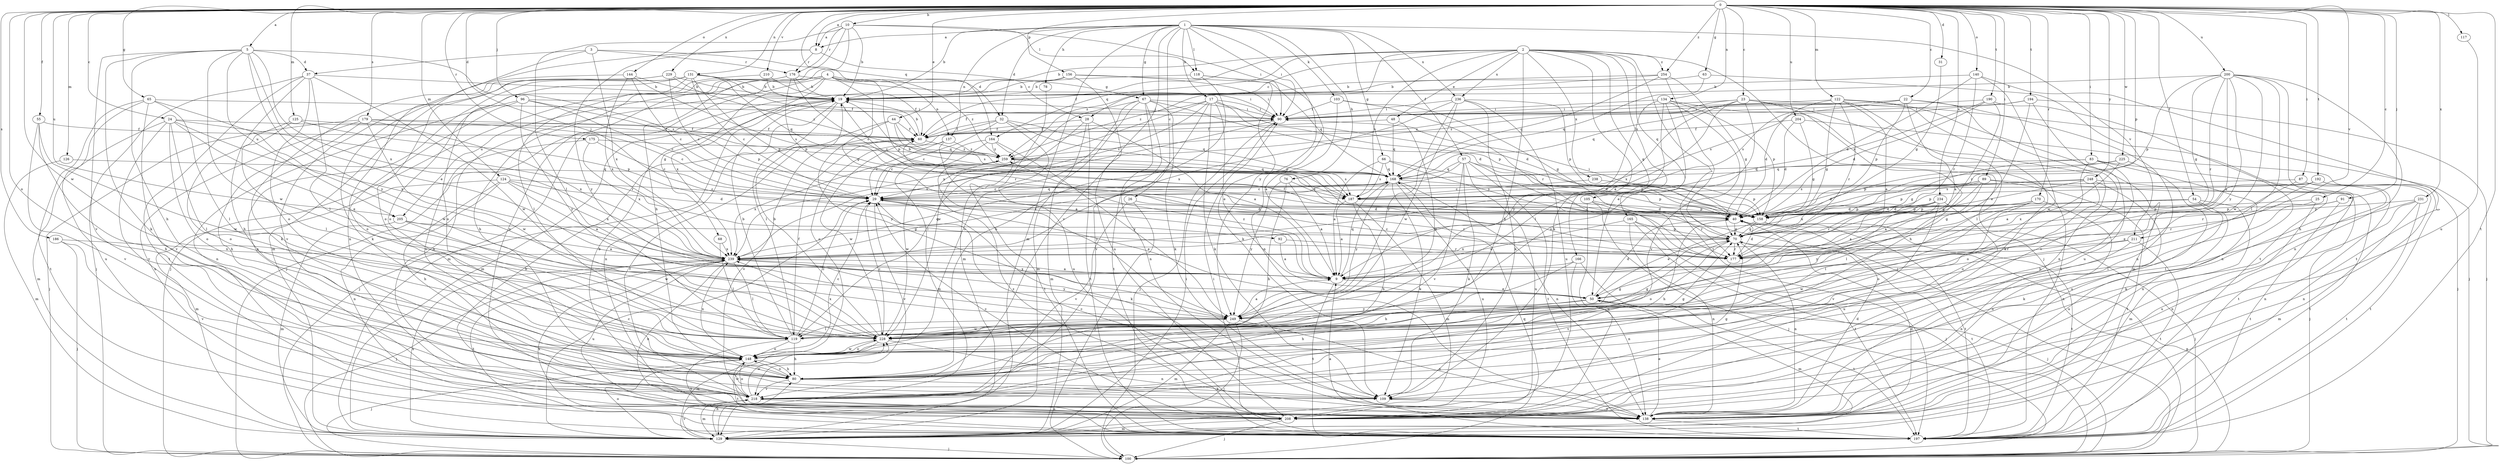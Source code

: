 strict digraph  {
0;
1;
2;
3;
4;
5;
8;
9;
10;
17;
19;
22;
23;
24;
25;
26;
28;
29;
31;
32;
37;
40;
44;
48;
50;
54;
55;
57;
60;
63;
65;
66;
67;
68;
70;
76;
78;
80;
83;
87;
89;
90;
91;
92;
96;
100;
103;
105;
109;
117;
118;
119;
122;
124;
125;
126;
129;
131;
134;
137;
138;
140;
144;
148;
156;
158;
164;
165;
166;
168;
170;
175;
176;
177;
179;
186;
187;
190;
192;
194;
197;
200;
204;
205;
208;
210;
211;
218;
225;
228;
229;
231;
234;
236;
238;
239;
248;
249;
254;
259;
0 -> 5  [label=a];
0 -> 8  [label=a];
0 -> 10  [label=b];
0 -> 22  [label=c];
0 -> 23  [label=c];
0 -> 24  [label=c];
0 -> 25  [label=c];
0 -> 31  [label=d];
0 -> 44  [label=e];
0 -> 54  [label=f];
0 -> 55  [label=f];
0 -> 63  [label=g];
0 -> 65  [label=g];
0 -> 83  [label=i];
0 -> 87  [label=i];
0 -> 89  [label=i];
0 -> 91  [label=j];
0 -> 92  [label=j];
0 -> 96  [label=j];
0 -> 117  [label=l];
0 -> 122  [label=m];
0 -> 124  [label=m];
0 -> 125  [label=m];
0 -> 126  [label=m];
0 -> 131  [label=n];
0 -> 134  [label=n];
0 -> 140  [label=o];
0 -> 144  [label=o];
0 -> 148  [label=o];
0 -> 156  [label=p];
0 -> 158  [label=p];
0 -> 164  [label=q];
0 -> 170  [label=r];
0 -> 175  [label=r];
0 -> 179  [label=s];
0 -> 186  [label=s];
0 -> 190  [label=t];
0 -> 192  [label=t];
0 -> 194  [label=t];
0 -> 197  [label=t];
0 -> 200  [label=u];
0 -> 204  [label=u];
0 -> 205  [label=u];
0 -> 210  [label=v];
0 -> 211  [label=v];
0 -> 225  [label=w];
0 -> 228  [label=w];
0 -> 229  [label=x];
0 -> 231  [label=x];
0 -> 234  [label=x];
0 -> 248  [label=y];
0 -> 254  [label=z];
1 -> 8  [label=a];
1 -> 17  [label=b];
1 -> 19  [label=b];
1 -> 26  [label=c];
1 -> 32  [label=d];
1 -> 57  [label=f];
1 -> 66  [label=g];
1 -> 67  [label=g];
1 -> 76  [label=h];
1 -> 78  [label=h];
1 -> 90  [label=i];
1 -> 103  [label=k];
1 -> 118  [label=l];
1 -> 129  [label=m];
1 -> 137  [label=n];
1 -> 211  [label=v];
1 -> 218  [label=v];
1 -> 236  [label=x];
1 -> 249  [label=y];
2 -> 19  [label=b];
2 -> 28  [label=c];
2 -> 48  [label=e];
2 -> 60  [label=f];
2 -> 80  [label=h];
2 -> 100  [label=j];
2 -> 105  [label=k];
2 -> 109  [label=k];
2 -> 164  [label=q];
2 -> 165  [label=q];
2 -> 166  [label=q];
2 -> 187  [label=s];
2 -> 197  [label=t];
2 -> 236  [label=x];
2 -> 238  [label=x];
2 -> 254  [label=z];
2 -> 259  [label=z];
3 -> 32  [label=d];
3 -> 37  [label=d];
3 -> 129  [label=m];
3 -> 176  [label=r];
3 -> 239  [label=x];
4 -> 67  [label=g];
4 -> 68  [label=g];
4 -> 70  [label=g];
4 -> 100  [label=j];
4 -> 137  [label=n];
4 -> 138  [label=n];
4 -> 158  [label=p];
4 -> 205  [label=u];
4 -> 239  [label=x];
4 -> 259  [label=z];
5 -> 37  [label=d];
5 -> 50  [label=e];
5 -> 80  [label=h];
5 -> 109  [label=k];
5 -> 187  [label=s];
5 -> 205  [label=u];
5 -> 218  [label=v];
5 -> 228  [label=w];
5 -> 239  [label=x];
5 -> 249  [label=y];
8 -> 28  [label=c];
8 -> 138  [label=n];
8 -> 176  [label=r];
8 -> 249  [label=y];
9 -> 50  [label=e];
9 -> 168  [label=q];
9 -> 197  [label=t];
9 -> 239  [label=x];
9 -> 259  [label=z];
10 -> 8  [label=a];
10 -> 19  [label=b];
10 -> 80  [label=h];
10 -> 90  [label=i];
10 -> 118  [label=l];
10 -> 119  [label=l];
10 -> 138  [label=n];
10 -> 176  [label=r];
17 -> 29  [label=c];
17 -> 40  [label=d];
17 -> 50  [label=e];
17 -> 60  [label=f];
17 -> 90  [label=i];
17 -> 109  [label=k];
17 -> 158  [label=p];
17 -> 218  [label=v];
17 -> 239  [label=x];
19 -> 90  [label=i];
19 -> 119  [label=l];
19 -> 129  [label=m];
19 -> 138  [label=n];
19 -> 177  [label=r];
22 -> 9  [label=a];
22 -> 90  [label=i];
22 -> 158  [label=p];
22 -> 168  [label=q];
22 -> 187  [label=s];
22 -> 208  [label=u];
22 -> 218  [label=v];
22 -> 259  [label=z];
23 -> 9  [label=a];
23 -> 80  [label=h];
23 -> 90  [label=i];
23 -> 100  [label=j];
23 -> 138  [label=n];
23 -> 148  [label=o];
23 -> 239  [label=x];
23 -> 259  [label=z];
24 -> 50  [label=e];
24 -> 60  [label=f];
24 -> 119  [label=l];
24 -> 129  [label=m];
24 -> 148  [label=o];
24 -> 177  [label=r];
24 -> 218  [label=v];
24 -> 239  [label=x];
25 -> 119  [label=l];
25 -> 138  [label=n];
25 -> 158  [label=p];
26 -> 40  [label=d];
26 -> 100  [label=j];
26 -> 218  [label=v];
28 -> 9  [label=a];
28 -> 60  [label=f];
28 -> 119  [label=l];
28 -> 129  [label=m];
28 -> 197  [label=t];
29 -> 40  [label=d];
29 -> 50  [label=e];
29 -> 109  [label=k];
29 -> 168  [label=q];
29 -> 177  [label=r];
29 -> 218  [label=v];
31 -> 70  [label=g];
32 -> 29  [label=c];
32 -> 60  [label=f];
32 -> 148  [label=o];
32 -> 158  [label=p];
32 -> 168  [label=q];
32 -> 208  [label=u];
37 -> 19  [label=b];
37 -> 80  [label=h];
37 -> 100  [label=j];
37 -> 119  [label=l];
37 -> 148  [label=o];
37 -> 197  [label=t];
37 -> 228  [label=w];
40 -> 70  [label=g];
40 -> 80  [label=h];
40 -> 90  [label=i];
40 -> 197  [label=t];
44 -> 60  [label=f];
44 -> 100  [label=j];
44 -> 168  [label=q];
44 -> 187  [label=s];
44 -> 249  [label=y];
48 -> 60  [label=f];
48 -> 168  [label=q];
48 -> 228  [label=w];
50 -> 40  [label=d];
50 -> 80  [label=h];
50 -> 129  [label=m];
50 -> 197  [label=t];
50 -> 249  [label=y];
54 -> 40  [label=d];
54 -> 70  [label=g];
54 -> 109  [label=k];
54 -> 129  [label=m];
54 -> 158  [label=p];
54 -> 208  [label=u];
55 -> 60  [label=f];
55 -> 80  [label=h];
55 -> 218  [label=v];
55 -> 228  [label=w];
57 -> 40  [label=d];
57 -> 109  [label=k];
57 -> 168  [label=q];
57 -> 177  [label=r];
57 -> 197  [label=t];
57 -> 208  [label=u];
57 -> 218  [label=v];
57 -> 239  [label=x];
60 -> 19  [label=b];
60 -> 90  [label=i];
60 -> 218  [label=v];
60 -> 259  [label=z];
63 -> 19  [label=b];
63 -> 168  [label=q];
63 -> 197  [label=t];
65 -> 90  [label=i];
65 -> 119  [label=l];
65 -> 197  [label=t];
65 -> 208  [label=u];
65 -> 218  [label=v];
65 -> 228  [label=w];
66 -> 9  [label=a];
66 -> 158  [label=p];
66 -> 168  [label=q];
66 -> 177  [label=r];
66 -> 187  [label=s];
67 -> 40  [label=d];
67 -> 90  [label=i];
67 -> 109  [label=k];
67 -> 129  [label=m];
67 -> 138  [label=n];
67 -> 148  [label=o];
67 -> 197  [label=t];
67 -> 228  [label=w];
68 -> 119  [label=l];
68 -> 239  [label=x];
70 -> 60  [label=f];
70 -> 138  [label=n];
70 -> 148  [label=o];
70 -> 177  [label=r];
70 -> 197  [label=t];
70 -> 239  [label=x];
76 -> 9  [label=a];
76 -> 80  [label=h];
76 -> 187  [label=s];
76 -> 249  [label=y];
78 -> 129  [label=m];
80 -> 109  [label=k];
80 -> 148  [label=o];
80 -> 218  [label=v];
83 -> 70  [label=g];
83 -> 80  [label=h];
83 -> 138  [label=n];
83 -> 148  [label=o];
83 -> 168  [label=q];
83 -> 197  [label=t];
87 -> 29  [label=c];
87 -> 50  [label=e];
87 -> 109  [label=k];
87 -> 138  [label=n];
89 -> 9  [label=a];
89 -> 40  [label=d];
89 -> 100  [label=j];
89 -> 119  [label=l];
89 -> 187  [label=s];
89 -> 197  [label=t];
89 -> 239  [label=x];
90 -> 60  [label=f];
90 -> 100  [label=j];
90 -> 239  [label=x];
91 -> 158  [label=p];
91 -> 177  [label=r];
91 -> 197  [label=t];
92 -> 9  [label=a];
92 -> 177  [label=r];
96 -> 29  [label=c];
96 -> 90  [label=i];
96 -> 138  [label=n];
96 -> 148  [label=o];
96 -> 158  [label=p];
96 -> 249  [label=y];
100 -> 70  [label=g];
100 -> 168  [label=q];
103 -> 9  [label=a];
103 -> 70  [label=g];
103 -> 90  [label=i];
103 -> 177  [label=r];
105 -> 40  [label=d];
105 -> 100  [label=j];
105 -> 177  [label=r];
105 -> 208  [label=u];
109 -> 138  [label=n];
117 -> 208  [label=u];
118 -> 19  [label=b];
118 -> 80  [label=h];
118 -> 109  [label=k];
118 -> 138  [label=n];
119 -> 19  [label=b];
119 -> 29  [label=c];
119 -> 60  [label=f];
119 -> 70  [label=g];
119 -> 80  [label=h];
119 -> 148  [label=o];
119 -> 197  [label=t];
122 -> 9  [label=a];
122 -> 40  [label=d];
122 -> 70  [label=g];
122 -> 90  [label=i];
122 -> 109  [label=k];
122 -> 119  [label=l];
122 -> 129  [label=m];
122 -> 177  [label=r];
124 -> 9  [label=a];
124 -> 29  [label=c];
124 -> 40  [label=d];
124 -> 80  [label=h];
124 -> 129  [label=m];
124 -> 138  [label=n];
124 -> 239  [label=x];
125 -> 60  [label=f];
125 -> 119  [label=l];
125 -> 148  [label=o];
125 -> 158  [label=p];
126 -> 129  [label=m];
126 -> 168  [label=q];
129 -> 29  [label=c];
129 -> 40  [label=d];
129 -> 80  [label=h];
129 -> 90  [label=i];
129 -> 100  [label=j];
129 -> 148  [label=o];
129 -> 218  [label=v];
129 -> 239  [label=x];
131 -> 19  [label=b];
131 -> 29  [label=c];
131 -> 60  [label=f];
131 -> 109  [label=k];
131 -> 119  [label=l];
131 -> 138  [label=n];
131 -> 148  [label=o];
131 -> 158  [label=p];
131 -> 168  [label=q];
134 -> 50  [label=e];
134 -> 90  [label=i];
134 -> 119  [label=l];
134 -> 158  [label=p];
134 -> 197  [label=t];
134 -> 218  [label=v];
134 -> 249  [label=y];
137 -> 9  [label=a];
137 -> 29  [label=c];
137 -> 228  [label=w];
137 -> 259  [label=z];
138 -> 29  [label=c];
138 -> 40  [label=d];
138 -> 50  [label=e];
138 -> 197  [label=t];
140 -> 19  [label=b];
140 -> 40  [label=d];
140 -> 177  [label=r];
140 -> 197  [label=t];
140 -> 228  [label=w];
144 -> 19  [label=b];
144 -> 29  [label=c];
144 -> 109  [label=k];
144 -> 187  [label=s];
144 -> 239  [label=x];
148 -> 29  [label=c];
148 -> 70  [label=g];
148 -> 80  [label=h];
148 -> 100  [label=j];
148 -> 197  [label=t];
148 -> 228  [label=w];
148 -> 239  [label=x];
156 -> 19  [label=b];
156 -> 90  [label=i];
156 -> 129  [label=m];
156 -> 168  [label=q];
156 -> 208  [label=u];
158 -> 50  [label=e];
158 -> 70  [label=g];
158 -> 100  [label=j];
158 -> 197  [label=t];
164 -> 29  [label=c];
164 -> 129  [label=m];
164 -> 197  [label=t];
164 -> 249  [label=y];
164 -> 259  [label=z];
165 -> 9  [label=a];
165 -> 70  [label=g];
165 -> 100  [label=j];
165 -> 138  [label=n];
165 -> 197  [label=t];
166 -> 9  [label=a];
166 -> 80  [label=h];
166 -> 100  [label=j];
166 -> 138  [label=n];
168 -> 29  [label=c];
168 -> 109  [label=k];
168 -> 138  [label=n];
168 -> 158  [label=p];
168 -> 208  [label=u];
168 -> 249  [label=y];
170 -> 40  [label=d];
170 -> 119  [label=l];
170 -> 138  [label=n];
170 -> 148  [label=o];
170 -> 158  [label=p];
175 -> 29  [label=c];
175 -> 148  [label=o];
175 -> 239  [label=x];
175 -> 259  [label=z];
176 -> 19  [label=b];
176 -> 80  [label=h];
176 -> 90  [label=i];
176 -> 100  [label=j];
176 -> 158  [label=p];
176 -> 187  [label=s];
177 -> 29  [label=c];
177 -> 40  [label=d];
177 -> 218  [label=v];
179 -> 29  [label=c];
179 -> 60  [label=f];
179 -> 80  [label=h];
179 -> 100  [label=j];
179 -> 208  [label=u];
179 -> 228  [label=w];
179 -> 239  [label=x];
186 -> 100  [label=j];
186 -> 218  [label=v];
186 -> 239  [label=x];
187 -> 9  [label=a];
187 -> 19  [label=b];
187 -> 80  [label=h];
187 -> 129  [label=m];
187 -> 158  [label=p];
190 -> 40  [label=d];
190 -> 90  [label=i];
190 -> 138  [label=n];
190 -> 177  [label=r];
190 -> 187  [label=s];
192 -> 138  [label=n];
192 -> 158  [label=p];
192 -> 177  [label=r];
192 -> 187  [label=s];
192 -> 197  [label=t];
192 -> 239  [label=x];
194 -> 50  [label=e];
194 -> 90  [label=i];
194 -> 100  [label=j];
194 -> 187  [label=s];
194 -> 208  [label=u];
197 -> 9  [label=a];
197 -> 19  [label=b];
197 -> 90  [label=i];
197 -> 239  [label=x];
200 -> 19  [label=b];
200 -> 50  [label=e];
200 -> 70  [label=g];
200 -> 80  [label=h];
200 -> 119  [label=l];
200 -> 138  [label=n];
200 -> 158  [label=p];
200 -> 177  [label=r];
200 -> 228  [label=w];
200 -> 249  [label=y];
204 -> 40  [label=d];
204 -> 60  [label=f];
204 -> 70  [label=g];
204 -> 100  [label=j];
205 -> 9  [label=a];
205 -> 70  [label=g];
205 -> 129  [label=m];
205 -> 228  [label=w];
208 -> 29  [label=c];
208 -> 100  [label=j];
208 -> 129  [label=m];
208 -> 228  [label=w];
208 -> 259  [label=z];
210 -> 19  [label=b];
210 -> 60  [label=f];
210 -> 148  [label=o];
211 -> 138  [label=n];
211 -> 177  [label=r];
211 -> 197  [label=t];
211 -> 228  [label=w];
218 -> 19  [label=b];
218 -> 60  [label=f];
218 -> 70  [label=g];
218 -> 129  [label=m];
218 -> 148  [label=o];
218 -> 208  [label=u];
218 -> 228  [label=w];
225 -> 9  [label=a];
225 -> 158  [label=p];
225 -> 168  [label=q];
225 -> 208  [label=u];
228 -> 19  [label=b];
228 -> 29  [label=c];
228 -> 70  [label=g];
228 -> 129  [label=m];
228 -> 138  [label=n];
228 -> 148  [label=o];
228 -> 239  [label=x];
229 -> 19  [label=b];
229 -> 29  [label=c];
229 -> 148  [label=o];
229 -> 218  [label=v];
229 -> 259  [label=z];
231 -> 119  [label=l];
231 -> 129  [label=m];
231 -> 158  [label=p];
231 -> 197  [label=t];
231 -> 208  [label=u];
234 -> 9  [label=a];
234 -> 40  [label=d];
234 -> 158  [label=p];
234 -> 177  [label=r];
234 -> 208  [label=u];
234 -> 218  [label=v];
234 -> 249  [label=y];
236 -> 90  [label=i];
236 -> 109  [label=k];
236 -> 158  [label=p];
236 -> 208  [label=u];
236 -> 228  [label=w];
236 -> 239  [label=x];
236 -> 249  [label=y];
238 -> 158  [label=p];
238 -> 187  [label=s];
239 -> 9  [label=a];
239 -> 100  [label=j];
239 -> 119  [label=l];
239 -> 138  [label=n];
239 -> 168  [label=q];
239 -> 197  [label=t];
239 -> 208  [label=u];
239 -> 249  [label=y];
248 -> 29  [label=c];
248 -> 70  [label=g];
248 -> 138  [label=n];
248 -> 148  [label=o];
248 -> 158  [label=p];
248 -> 197  [label=t];
249 -> 9  [label=a];
249 -> 100  [label=j];
249 -> 119  [label=l];
249 -> 129  [label=m];
249 -> 138  [label=n];
249 -> 228  [label=w];
254 -> 19  [label=b];
254 -> 70  [label=g];
254 -> 100  [label=j];
254 -> 168  [label=q];
254 -> 259  [label=z];
259 -> 168  [label=q];
259 -> 187  [label=s];
259 -> 228  [label=w];
259 -> 239  [label=x];
259 -> 249  [label=y];
}
